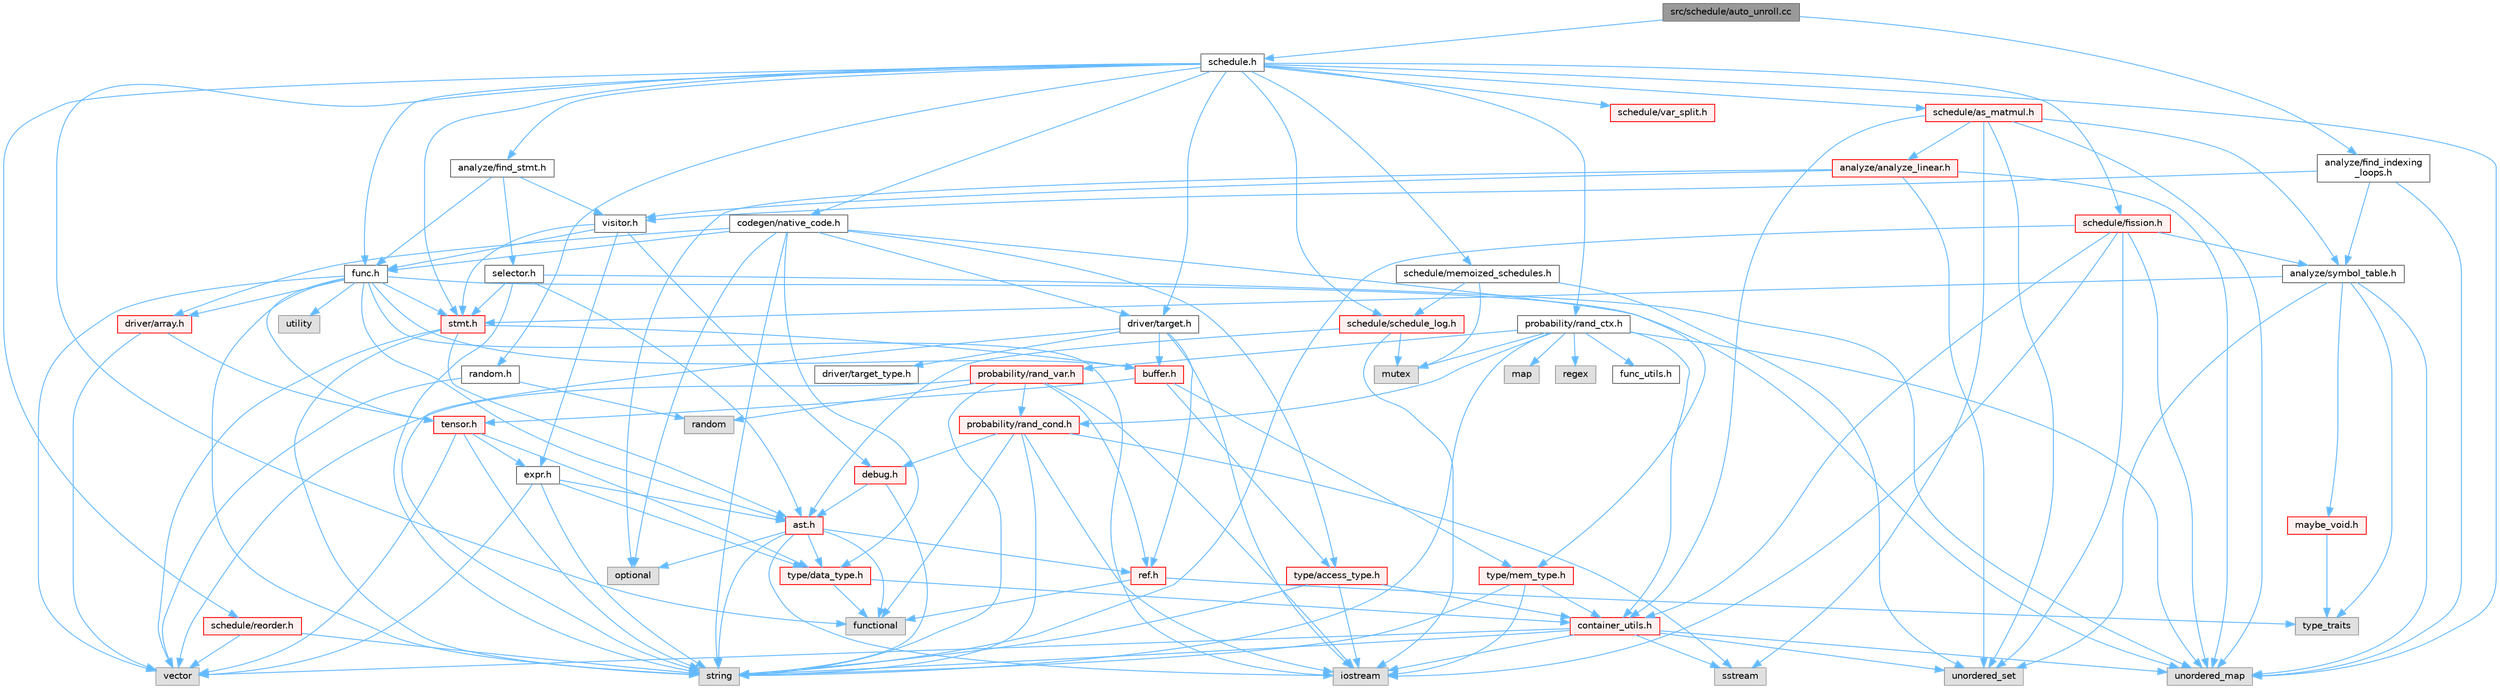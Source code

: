 digraph "src/schedule/auto_unroll.cc"
{
 // LATEX_PDF_SIZE
  bgcolor="transparent";
  edge [fontname=Helvetica,fontsize=10,labelfontname=Helvetica,labelfontsize=10];
  node [fontname=Helvetica,fontsize=10,shape=box,height=0.2,width=0.4];
  Node1 [label="src/schedule/auto_unroll.cc",height=0.2,width=0.4,color="gray40", fillcolor="grey60", style="filled", fontcolor="black",tooltip=" "];
  Node1 -> Node2 [color="steelblue1",style="solid"];
  Node2 [label="analyze/find_indexing\l_loops.h",height=0.2,width=0.4,color="grey40", fillcolor="white", style="filled",URL="$find__indexing__loops_8h.html",tooltip=" "];
  Node2 -> Node3 [color="steelblue1",style="solid"];
  Node3 [label="unordered_map",height=0.2,width=0.4,color="grey60", fillcolor="#E0E0E0", style="filled",tooltip=" "];
  Node2 -> Node4 [color="steelblue1",style="solid"];
  Node4 [label="analyze/symbol_table.h",height=0.2,width=0.4,color="grey40", fillcolor="white", style="filled",URL="$symbol__table_8h.html",tooltip=" "];
  Node4 -> Node5 [color="steelblue1",style="solid"];
  Node5 [label="type_traits",height=0.2,width=0.4,color="grey60", fillcolor="#E0E0E0", style="filled",tooltip=" "];
  Node4 -> Node3 [color="steelblue1",style="solid"];
  Node4 -> Node6 [color="steelblue1",style="solid"];
  Node6 [label="unordered_set",height=0.2,width=0.4,color="grey60", fillcolor="#E0E0E0", style="filled",tooltip=" "];
  Node4 -> Node7 [color="steelblue1",style="solid"];
  Node7 [label="maybe_void.h",height=0.2,width=0.4,color="red", fillcolor="#FFF0F0", style="filled",URL="$maybe__void_8h.html",tooltip=" "];
  Node7 -> Node5 [color="steelblue1",style="solid"];
  Node4 -> Node9 [color="steelblue1",style="solid"];
  Node9 [label="stmt.h",height=0.2,width=0.4,color="red", fillcolor="#FFF0F0", style="filled",URL="$stmt_8h.html",tooltip=" "];
  Node9 -> Node10 [color="steelblue1",style="solid"];
  Node10 [label="string",height=0.2,width=0.4,color="grey60", fillcolor="#E0E0E0", style="filled",tooltip=" "];
  Node9 -> Node11 [color="steelblue1",style="solid"];
  Node11 [label="vector",height=0.2,width=0.4,color="grey60", fillcolor="#E0E0E0", style="filled",tooltip=" "];
  Node9 -> Node12 [color="steelblue1",style="solid"];
  Node12 [label="ast.h",height=0.2,width=0.4,color="red", fillcolor="#FFF0F0", style="filled",URL="$ast_8h.html",tooltip=" "];
  Node12 -> Node14 [color="steelblue1",style="solid"];
  Node14 [label="functional",height=0.2,width=0.4,color="grey60", fillcolor="#E0E0E0", style="filled",tooltip=" "];
  Node12 -> Node15 [color="steelblue1",style="solid"];
  Node15 [label="iostream",height=0.2,width=0.4,color="grey60", fillcolor="#E0E0E0", style="filled",tooltip=" "];
  Node12 -> Node16 [color="steelblue1",style="solid"];
  Node16 [label="optional",height=0.2,width=0.4,color="grey60", fillcolor="#E0E0E0", style="filled",tooltip=" "];
  Node12 -> Node10 [color="steelblue1",style="solid"];
  Node12 -> Node22 [color="steelblue1",style="solid"];
  Node22 [label="ref.h",height=0.2,width=0.4,color="red", fillcolor="#FFF0F0", style="filled",URL="$ref_8h.html",tooltip=" "];
  Node22 -> Node14 [color="steelblue1",style="solid"];
  Node22 -> Node5 [color="steelblue1",style="solid"];
  Node12 -> Node32 [color="steelblue1",style="solid"];
  Node32 [label="type/data_type.h",height=0.2,width=0.4,color="red", fillcolor="#FFF0F0", style="filled",URL="$data__type_8h.html",tooltip=" "];
  Node32 -> Node14 [color="steelblue1",style="solid"];
  Node32 -> Node34 [color="steelblue1",style="solid"];
  Node34 [label="container_utils.h",height=0.2,width=0.4,color="red", fillcolor="#FFF0F0", style="filled",URL="$container__utils_8h.html",tooltip=" "];
  Node34 -> Node15 [color="steelblue1",style="solid"];
  Node34 -> Node28 [color="steelblue1",style="solid"];
  Node28 [label="sstream",height=0.2,width=0.4,color="grey60", fillcolor="#E0E0E0", style="filled",tooltip=" "];
  Node34 -> Node10 [color="steelblue1",style="solid"];
  Node34 -> Node3 [color="steelblue1",style="solid"];
  Node34 -> Node6 [color="steelblue1",style="solid"];
  Node34 -> Node11 [color="steelblue1",style="solid"];
  Node9 -> Node41 [color="steelblue1",style="solid"];
  Node41 [label="buffer.h",height=0.2,width=0.4,color="red", fillcolor="#FFF0F0", style="filled",URL="$buffer_8h.html",tooltip=" "];
  Node41 -> Node42 [color="steelblue1",style="solid"];
  Node42 [label="tensor.h",height=0.2,width=0.4,color="red", fillcolor="#FFF0F0", style="filled",URL="$tensor_8h.html",tooltip=" "];
  Node42 -> Node10 [color="steelblue1",style="solid"];
  Node42 -> Node11 [color="steelblue1",style="solid"];
  Node42 -> Node43 [color="steelblue1",style="solid"];
  Node43 [label="expr.h",height=0.2,width=0.4,color="grey40", fillcolor="white", style="filled",URL="$expr_8h.html",tooltip=" "];
  Node43 -> Node10 [color="steelblue1",style="solid"];
  Node43 -> Node11 [color="steelblue1",style="solid"];
  Node43 -> Node12 [color="steelblue1",style="solid"];
  Node43 -> Node32 [color="steelblue1",style="solid"];
  Node42 -> Node32 [color="steelblue1",style="solid"];
  Node41 -> Node44 [color="steelblue1",style="solid"];
  Node44 [label="type/access_type.h",height=0.2,width=0.4,color="red", fillcolor="#FFF0F0", style="filled",URL="$access__type_8h.html",tooltip=" "];
  Node44 -> Node15 [color="steelblue1",style="solid"];
  Node44 -> Node10 [color="steelblue1",style="solid"];
  Node44 -> Node34 [color="steelblue1",style="solid"];
  Node41 -> Node45 [color="steelblue1",style="solid"];
  Node45 [label="type/mem_type.h",height=0.2,width=0.4,color="red", fillcolor="#FFF0F0", style="filled",URL="$mem__type_8h.html",tooltip=" "];
  Node45 -> Node15 [color="steelblue1",style="solid"];
  Node45 -> Node10 [color="steelblue1",style="solid"];
  Node45 -> Node34 [color="steelblue1",style="solid"];
  Node2 -> Node50 [color="steelblue1",style="solid"];
  Node50 [label="visitor.h",height=0.2,width=0.4,color="grey40", fillcolor="white", style="filled",URL="$visitor_8h.html",tooltip=" "];
  Node50 -> Node51 [color="steelblue1",style="solid"];
  Node51 [label="debug.h",height=0.2,width=0.4,color="red", fillcolor="#FFF0F0", style="filled",URL="$debug_8h.html",tooltip=" "];
  Node51 -> Node10 [color="steelblue1",style="solid"];
  Node51 -> Node12 [color="steelblue1",style="solid"];
  Node50 -> Node43 [color="steelblue1",style="solid"];
  Node50 -> Node55 [color="steelblue1",style="solid"];
  Node55 [label="func.h",height=0.2,width=0.4,color="grey40", fillcolor="white", style="filled",URL="$func_8h.html",tooltip=" "];
  Node55 -> Node15 [color="steelblue1",style="solid"];
  Node55 -> Node10 [color="steelblue1",style="solid"];
  Node55 -> Node3 [color="steelblue1",style="solid"];
  Node55 -> Node56 [color="steelblue1",style="solid"];
  Node56 [label="utility",height=0.2,width=0.4,color="grey60", fillcolor="#E0E0E0", style="filled",tooltip=" "];
  Node55 -> Node11 [color="steelblue1",style="solid"];
  Node55 -> Node12 [color="steelblue1",style="solid"];
  Node55 -> Node41 [color="steelblue1",style="solid"];
  Node55 -> Node57 [color="steelblue1",style="solid"];
  Node57 [label="driver/array.h",height=0.2,width=0.4,color="red", fillcolor="#FFF0F0", style="filled",URL="$array_8h.html",tooltip=" "];
  Node57 -> Node11 [color="steelblue1",style="solid"];
  Node57 -> Node42 [color="steelblue1",style="solid"];
  Node55 -> Node9 [color="steelblue1",style="solid"];
  Node55 -> Node42 [color="steelblue1",style="solid"];
  Node50 -> Node9 [color="steelblue1",style="solid"];
  Node1 -> Node61 [color="steelblue1",style="solid"];
  Node61 [label="schedule.h",height=0.2,width=0.4,color="grey40", fillcolor="white", style="filled",URL="$schedule_8h.html",tooltip=" "];
  Node61 -> Node14 [color="steelblue1",style="solid"];
  Node61 -> Node3 [color="steelblue1",style="solid"];
  Node61 -> Node62 [color="steelblue1",style="solid"];
  Node62 [label="analyze/find_stmt.h",height=0.2,width=0.4,color="grey40", fillcolor="white", style="filled",URL="$find__stmt_8h.html",tooltip=" "];
  Node62 -> Node55 [color="steelblue1",style="solid"];
  Node62 -> Node63 [color="steelblue1",style="solid"];
  Node63 [label="selector.h",height=0.2,width=0.4,color="grey40", fillcolor="white", style="filled",URL="$selector_8h.html",tooltip=" "];
  Node63 -> Node10 [color="steelblue1",style="solid"];
  Node63 -> Node3 [color="steelblue1",style="solid"];
  Node63 -> Node12 [color="steelblue1",style="solid"];
  Node63 -> Node9 [color="steelblue1",style="solid"];
  Node62 -> Node50 [color="steelblue1",style="solid"];
  Node61 -> Node64 [color="steelblue1",style="solid"];
  Node64 [label="codegen/native_code.h",height=0.2,width=0.4,color="grey40", fillcolor="white", style="filled",URL="$native__code_8h.html",tooltip=" "];
  Node64 -> Node16 [color="steelblue1",style="solid"];
  Node64 -> Node10 [color="steelblue1",style="solid"];
  Node64 -> Node57 [color="steelblue1",style="solid"];
  Node64 -> Node59 [color="steelblue1",style="solid"];
  Node59 [label="driver/target.h",height=0.2,width=0.4,color="grey40", fillcolor="white", style="filled",URL="$target_8h.html",tooltip=" "];
  Node59 -> Node15 [color="steelblue1",style="solid"];
  Node59 -> Node10 [color="steelblue1",style="solid"];
  Node59 -> Node41 [color="steelblue1",style="solid"];
  Node59 -> Node60 [color="steelblue1",style="solid"];
  Node60 [label="driver/target_type.h",height=0.2,width=0.4,color="grey40", fillcolor="white", style="filled",URL="$target__type_8h.html",tooltip=" "];
  Node59 -> Node22 [color="steelblue1",style="solid"];
  Node64 -> Node55 [color="steelblue1",style="solid"];
  Node64 -> Node44 [color="steelblue1",style="solid"];
  Node64 -> Node32 [color="steelblue1",style="solid"];
  Node64 -> Node45 [color="steelblue1",style="solid"];
  Node61 -> Node59 [color="steelblue1",style="solid"];
  Node61 -> Node55 [color="steelblue1",style="solid"];
  Node61 -> Node65 [color="steelblue1",style="solid"];
  Node65 [label="probability/rand_ctx.h",height=0.2,width=0.4,color="grey40", fillcolor="white", style="filled",URL="$rand__ctx_8h.html",tooltip=" "];
  Node65 -> Node66 [color="steelblue1",style="solid"];
  Node66 [label="map",height=0.2,width=0.4,color="grey60", fillcolor="#E0E0E0", style="filled",tooltip=" "];
  Node65 -> Node53 [color="steelblue1",style="solid"];
  Node53 [label="mutex",height=0.2,width=0.4,color="grey60", fillcolor="#E0E0E0", style="filled",tooltip=" "];
  Node65 -> Node67 [color="steelblue1",style="solid"];
  Node67 [label="regex",height=0.2,width=0.4,color="grey60", fillcolor="#E0E0E0", style="filled",tooltip=" "];
  Node65 -> Node10 [color="steelblue1",style="solid"];
  Node65 -> Node3 [color="steelblue1",style="solid"];
  Node65 -> Node34 [color="steelblue1",style="solid"];
  Node65 -> Node21 [color="steelblue1",style="solid"];
  Node21 [label="func_utils.h",height=0.2,width=0.4,color="grey40", fillcolor="white", style="filled",URL="$func__utils_8h.html",tooltip=" "];
  Node65 -> Node68 [color="steelblue1",style="solid"];
  Node68 [label="probability/rand_cond.h",height=0.2,width=0.4,color="red", fillcolor="#FFF0F0", style="filled",URL="$rand__cond_8h.html",tooltip=" "];
  Node68 -> Node14 [color="steelblue1",style="solid"];
  Node68 -> Node15 [color="steelblue1",style="solid"];
  Node68 -> Node28 [color="steelblue1",style="solid"];
  Node68 -> Node10 [color="steelblue1",style="solid"];
  Node68 -> Node51 [color="steelblue1",style="solid"];
  Node65 -> Node72 [color="steelblue1",style="solid"];
  Node72 [label="probability/rand_var.h",height=0.2,width=0.4,color="red", fillcolor="#FFF0F0", style="filled",URL="$rand__var_8h.html",tooltip=" "];
  Node72 -> Node15 [color="steelblue1",style="solid"];
  Node72 -> Node73 [color="steelblue1",style="solid"];
  Node73 [label="random",height=0.2,width=0.4,color="grey60", fillcolor="#E0E0E0", style="filled",tooltip=" "];
  Node72 -> Node10 [color="steelblue1",style="solid"];
  Node72 -> Node11 [color="steelblue1",style="solid"];
  Node72 -> Node68 [color="steelblue1",style="solid"];
  Node72 -> Node22 [color="steelblue1",style="solid"];
  Node61 -> Node74 [color="steelblue1",style="solid"];
  Node74 [label="random.h",height=0.2,width=0.4,color="grey40", fillcolor="white", style="filled",URL="$random_8h.html",tooltip=" "];
  Node74 -> Node73 [color="steelblue1",style="solid"];
  Node74 -> Node11 [color="steelblue1",style="solid"];
  Node61 -> Node75 [color="steelblue1",style="solid"];
  Node75 [label="schedule/as_matmul.h",height=0.2,width=0.4,color="red", fillcolor="#FFF0F0", style="filled",URL="$as__matmul_8h.html",tooltip=" "];
  Node75 -> Node28 [color="steelblue1",style="solid"];
  Node75 -> Node3 [color="steelblue1",style="solid"];
  Node75 -> Node6 [color="steelblue1",style="solid"];
  Node75 -> Node76 [color="steelblue1",style="solid"];
  Node76 [label="analyze/analyze_linear.h",height=0.2,width=0.4,color="red", fillcolor="#FFF0F0", style="filled",URL="$analyze__linear_8h.html",tooltip=" "];
  Node76 -> Node16 [color="steelblue1",style="solid"];
  Node76 -> Node3 [color="steelblue1",style="solid"];
  Node76 -> Node6 [color="steelblue1",style="solid"];
  Node76 -> Node50 [color="steelblue1",style="solid"];
  Node75 -> Node4 [color="steelblue1",style="solid"];
  Node75 -> Node34 [color="steelblue1",style="solid"];
  Node61 -> Node82 [color="steelblue1",style="solid"];
  Node82 [label="schedule/fission.h",height=0.2,width=0.4,color="red", fillcolor="#FFF0F0", style="filled",URL="$fission_8h.html",tooltip=" "];
  Node82 -> Node15 [color="steelblue1",style="solid"];
  Node82 -> Node10 [color="steelblue1",style="solid"];
  Node82 -> Node3 [color="steelblue1",style="solid"];
  Node82 -> Node6 [color="steelblue1",style="solid"];
  Node82 -> Node4 [color="steelblue1",style="solid"];
  Node82 -> Node34 [color="steelblue1",style="solid"];
  Node61 -> Node83 [color="steelblue1",style="solid"];
  Node83 [label="schedule/memoized_schedules.h",height=0.2,width=0.4,color="grey40", fillcolor="white", style="filled",URL="$memoized__schedules_8h.html",tooltip=" "];
  Node83 -> Node53 [color="steelblue1",style="solid"];
  Node83 -> Node6 [color="steelblue1",style="solid"];
  Node83 -> Node84 [color="steelblue1",style="solid"];
  Node84 [label="schedule/schedule_log.h",height=0.2,width=0.4,color="red", fillcolor="#FFF0F0", style="filled",URL="$schedule__log_8h.html",tooltip=" "];
  Node84 -> Node15 [color="steelblue1",style="solid"];
  Node84 -> Node53 [color="steelblue1",style="solid"];
  Node84 -> Node12 [color="steelblue1",style="solid"];
  Node61 -> Node86 [color="steelblue1",style="solid"];
  Node86 [label="schedule/reorder.h",height=0.2,width=0.4,color="red", fillcolor="#FFF0F0", style="filled",URL="$reorder_8h.html",tooltip=" "];
  Node86 -> Node10 [color="steelblue1",style="solid"];
  Node86 -> Node11 [color="steelblue1",style="solid"];
  Node61 -> Node84 [color="steelblue1",style="solid"];
  Node61 -> Node87 [color="steelblue1",style="solid"];
  Node87 [label="schedule/var_split.h",height=0.2,width=0.4,color="red", fillcolor="#FFF0F0", style="filled",URL="$var__split_8h.html",tooltip=" "];
  Node61 -> Node9 [color="steelblue1",style="solid"];
}
